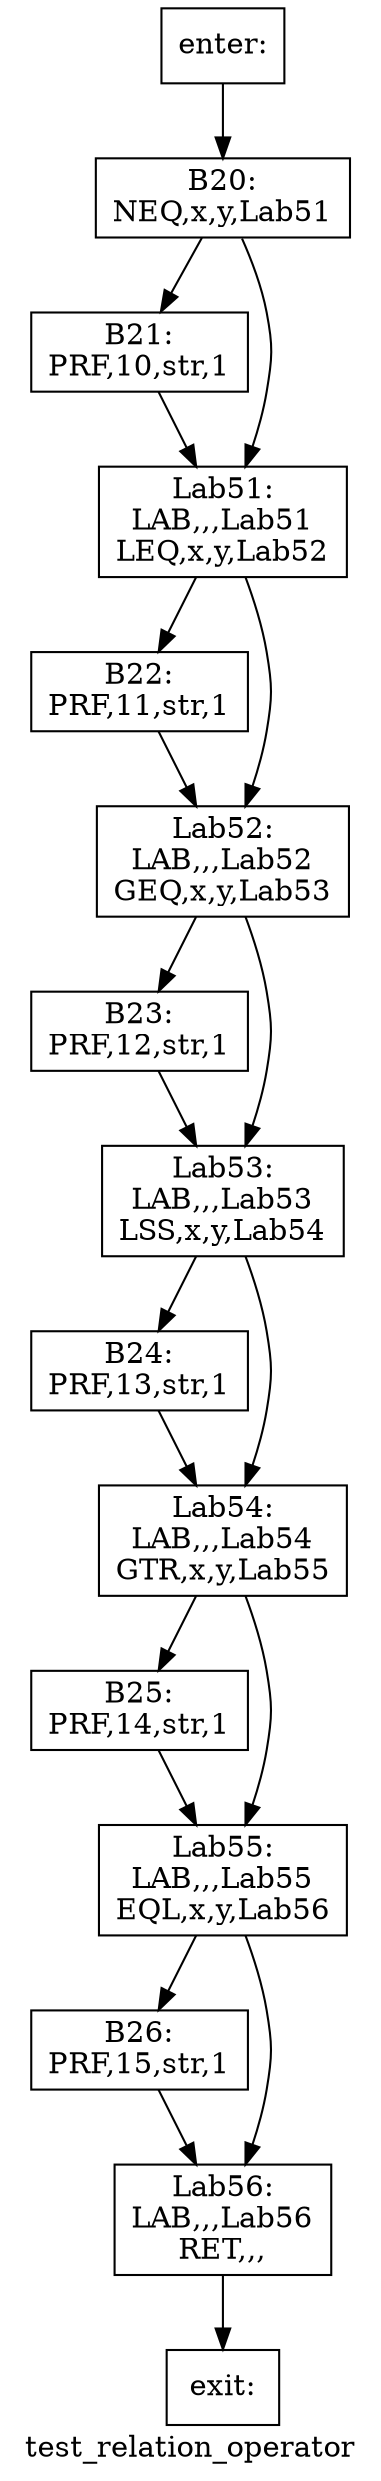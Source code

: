 digraph test_relation_operator{
label =test_relation_operator
B20[label="B20:\nNEQ,x,y,Lab51\n" shape=box]
B21[label="B21:\nPRF,10,str,1\n" shape=box]
B22[label="B22:\nPRF,11,str,1\n" shape=box]
B23[label="B23:\nPRF,12,str,1\n" shape=box]
B24[label="B24:\nPRF,13,str,1\n" shape=box]
B25[label="B25:\nPRF,14,str,1\n" shape=box]
B26[label="B26:\nPRF,15,str,1\n" shape=box]
Lab51[label="Lab51:\nLAB,,,Lab51\nLEQ,x,y,Lab52\n" shape=box]
Lab52[label="Lab52:\nLAB,,,Lab52\nGEQ,x,y,Lab53\n" shape=box]
Lab53[label="Lab53:\nLAB,,,Lab53\nLSS,x,y,Lab54\n" shape=box]
Lab54[label="Lab54:\nLAB,,,Lab54\nGTR,x,y,Lab55\n" shape=box]
Lab55[label="Lab55:\nLAB,,,Lab55\nEQL,x,y,Lab56\n" shape=box]
Lab56[label="Lab56:\nLAB,,,Lab56\nRET,,,\n" shape=box]
enter[label="enter:\n" shape=box]
exit[label="exit:\n" shape=box]
B20->B21
B20->Lab51
B21->Lab51
B22->Lab52
B23->Lab53
B24->Lab54
B25->Lab55
B26->Lab56
Lab51->B22
Lab51->Lab52
Lab52->B23
Lab52->Lab53
Lab53->B24
Lab53->Lab54
Lab54->B25
Lab54->Lab55
Lab55->B26
Lab55->Lab56
Lab56->exit
enter->B20
}
